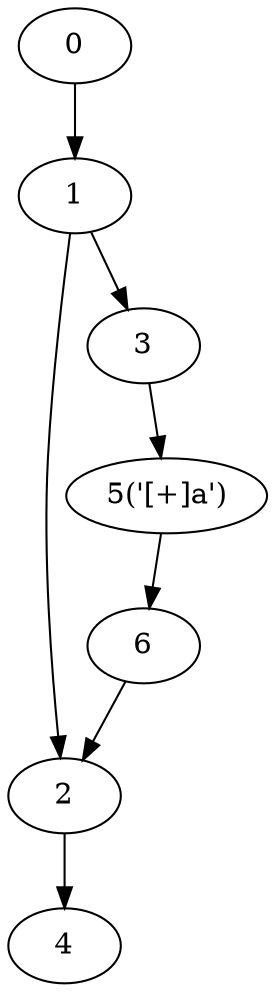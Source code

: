digraph g {
	0 ;
	1 ;
	2 ;
	3 ;
	4 ;
	5 [label="5('[+]a')"];
	6 ;
	0->1;
	1->2;
	6->2;
	1->3;
	2->4;
	3->5;
	5->6;
}
